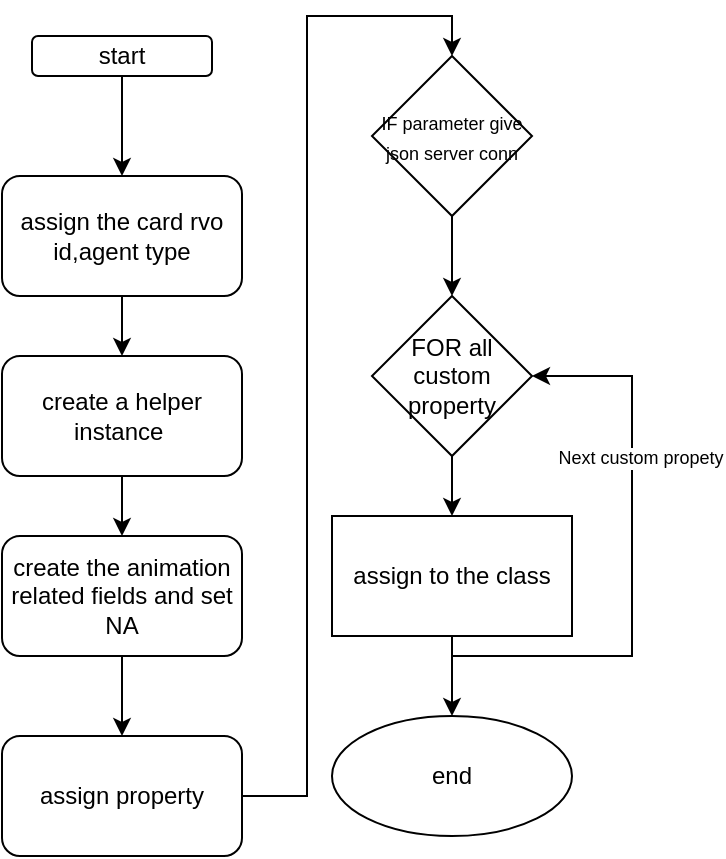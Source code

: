 <mxfile version="17.5.0" type="github">
  <diagram id="iFK_crYJgPJKWYKF7Nq0" name="Page-1">
    <mxGraphModel dx="1038" dy="579" grid="1" gridSize="10" guides="1" tooltips="1" connect="1" arrows="1" fold="1" page="1" pageScale="1" pageWidth="850" pageHeight="1100" math="0" shadow="0">
      <root>
        <mxCell id="0" />
        <mxCell id="1" parent="0" />
        <mxCell id="PNBDUXTtuZ9nDHMbc-lG-3" value="" style="edgeStyle=orthogonalEdgeStyle;rounded=0;orthogonalLoop=1;jettySize=auto;html=1;" parent="1" source="PNBDUXTtuZ9nDHMbc-lG-1" target="PNBDUXTtuZ9nDHMbc-lG-2" edge="1">
          <mxGeometry relative="1" as="geometry" />
        </mxCell>
        <mxCell id="PNBDUXTtuZ9nDHMbc-lG-1" value="start" style="rounded=1;whiteSpace=wrap;html=1;" parent="1" vertex="1">
          <mxGeometry x="80" y="30" width="90" height="20" as="geometry" />
        </mxCell>
        <mxCell id="PNBDUXTtuZ9nDHMbc-lG-5" value="" style="edgeStyle=orthogonalEdgeStyle;rounded=0;orthogonalLoop=1;jettySize=auto;html=1;" parent="1" source="PNBDUXTtuZ9nDHMbc-lG-2" target="PNBDUXTtuZ9nDHMbc-lG-4" edge="1">
          <mxGeometry relative="1" as="geometry" />
        </mxCell>
        <mxCell id="PNBDUXTtuZ9nDHMbc-lG-2" value="assign the card rvo id,agent type" style="whiteSpace=wrap;html=1;rounded=1;" parent="1" vertex="1">
          <mxGeometry x="65" y="100" width="120" height="60" as="geometry" />
        </mxCell>
        <mxCell id="PNBDUXTtuZ9nDHMbc-lG-8" value="" style="edgeStyle=orthogonalEdgeStyle;rounded=0;orthogonalLoop=1;jettySize=auto;html=1;" parent="1" source="PNBDUXTtuZ9nDHMbc-lG-4" target="PNBDUXTtuZ9nDHMbc-lG-7" edge="1">
          <mxGeometry relative="1" as="geometry" />
        </mxCell>
        <mxCell id="PNBDUXTtuZ9nDHMbc-lG-4" value="create a helper instance&amp;nbsp;" style="whiteSpace=wrap;html=1;rounded=1;" parent="1" vertex="1">
          <mxGeometry x="65" y="190" width="120" height="60" as="geometry" />
        </mxCell>
        <mxCell id="PNBDUXTtuZ9nDHMbc-lG-10" value="" style="edgeStyle=orthogonalEdgeStyle;rounded=0;orthogonalLoop=1;jettySize=auto;html=1;" parent="1" source="PNBDUXTtuZ9nDHMbc-lG-7" target="PNBDUXTtuZ9nDHMbc-lG-9" edge="1">
          <mxGeometry relative="1" as="geometry" />
        </mxCell>
        <mxCell id="PNBDUXTtuZ9nDHMbc-lG-7" value="create the animation related fields and set NA" style="whiteSpace=wrap;html=1;rounded=1;" parent="1" vertex="1">
          <mxGeometry x="65" y="280" width="120" height="60" as="geometry" />
        </mxCell>
        <mxCell id="PNBDUXTtuZ9nDHMbc-lG-14" style="edgeStyle=orthogonalEdgeStyle;rounded=0;orthogonalLoop=1;jettySize=auto;html=1;entryX=0.5;entryY=0;entryDx=0;entryDy=0;" parent="1" source="PNBDUXTtuZ9nDHMbc-lG-9" target="PNBDUXTtuZ9nDHMbc-lG-13" edge="1">
          <mxGeometry relative="1" as="geometry" />
        </mxCell>
        <mxCell id="PNBDUXTtuZ9nDHMbc-lG-9" value="assign property" style="whiteSpace=wrap;html=1;rounded=1;" parent="1" vertex="1">
          <mxGeometry x="65" y="380" width="120" height="60" as="geometry" />
        </mxCell>
        <mxCell id="1ymM6kO_uZuAY3SQaiNK-1" value="" style="edgeStyle=orthogonalEdgeStyle;rounded=0;orthogonalLoop=1;jettySize=auto;html=1;" edge="1" parent="1" source="PNBDUXTtuZ9nDHMbc-lG-13" target="PNBDUXTtuZ9nDHMbc-lG-17">
          <mxGeometry relative="1" as="geometry" />
        </mxCell>
        <mxCell id="PNBDUXTtuZ9nDHMbc-lG-13" value="&lt;font style=&quot;font-size: 9px&quot;&gt;IF parameter give json server conn&lt;/font&gt;" style="rhombus;whiteSpace=wrap;html=1;" parent="1" vertex="1">
          <mxGeometry x="250" y="40" width="80" height="80" as="geometry" />
        </mxCell>
        <mxCell id="PNBDUXTtuZ9nDHMbc-lG-20" value="" style="edgeStyle=orthogonalEdgeStyle;rounded=0;orthogonalLoop=1;jettySize=auto;html=1;fontSize=9;" parent="1" source="PNBDUXTtuZ9nDHMbc-lG-17" target="PNBDUXTtuZ9nDHMbc-lG-19" edge="1">
          <mxGeometry relative="1" as="geometry" />
        </mxCell>
        <mxCell id="PNBDUXTtuZ9nDHMbc-lG-17" value="FOR all custom property" style="rhombus;whiteSpace=wrap;html=1;" parent="1" vertex="1">
          <mxGeometry x="250" y="160" width="80" height="80" as="geometry" />
        </mxCell>
        <mxCell id="PNBDUXTtuZ9nDHMbc-lG-21" style="edgeStyle=orthogonalEdgeStyle;rounded=0;orthogonalLoop=1;jettySize=auto;html=1;entryX=1;entryY=0.5;entryDx=0;entryDy=0;fontSize=9;" parent="1" source="PNBDUXTtuZ9nDHMbc-lG-19" target="PNBDUXTtuZ9nDHMbc-lG-17" edge="1">
          <mxGeometry relative="1" as="geometry">
            <Array as="points">
              <mxPoint x="290" y="340" />
              <mxPoint x="380" y="340" />
              <mxPoint x="380" y="200" />
            </Array>
          </mxGeometry>
        </mxCell>
        <mxCell id="PNBDUXTtuZ9nDHMbc-lG-22" value="Next custom propety" style="edgeLabel;html=1;align=center;verticalAlign=middle;resizable=0;points=[];fontSize=9;" parent="PNBDUXTtuZ9nDHMbc-lG-21" vertex="1" connectable="0">
          <mxGeometry x="0.372" y="-4" relative="1" as="geometry">
            <mxPoint as="offset" />
          </mxGeometry>
        </mxCell>
        <mxCell id="PNBDUXTtuZ9nDHMbc-lG-24" value="" style="edgeStyle=orthogonalEdgeStyle;rounded=0;orthogonalLoop=1;jettySize=auto;html=1;fontSize=9;" parent="1" source="PNBDUXTtuZ9nDHMbc-lG-19" target="PNBDUXTtuZ9nDHMbc-lG-23" edge="1">
          <mxGeometry relative="1" as="geometry" />
        </mxCell>
        <mxCell id="PNBDUXTtuZ9nDHMbc-lG-19" value="assign to the class" style="whiteSpace=wrap;html=1;" parent="1" vertex="1">
          <mxGeometry x="230" y="270" width="120" height="60" as="geometry" />
        </mxCell>
        <mxCell id="PNBDUXTtuZ9nDHMbc-lG-23" value="end" style="ellipse;whiteSpace=wrap;html=1;" parent="1" vertex="1">
          <mxGeometry x="230" y="370" width="120" height="60" as="geometry" />
        </mxCell>
      </root>
    </mxGraphModel>
  </diagram>
</mxfile>
